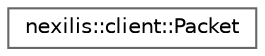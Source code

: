 digraph "Graphical Class Hierarchy"
{
 // LATEX_PDF_SIZE
  bgcolor="transparent";
  edge [fontname=Helvetica,fontsize=10,labelfontname=Helvetica,labelfontsize=10];
  node [fontname=Helvetica,fontsize=10,shape=box,height=0.2,width=0.4];
  rankdir="LR";
  Node0 [id="Node000000",label="nexilis::client::Packet",height=0.2,width=0.4,color="grey40", fillcolor="white", style="filled",URL="$d0/d9d/classnexilis_1_1client_1_1Packet.html",tooltip=" "];
}
